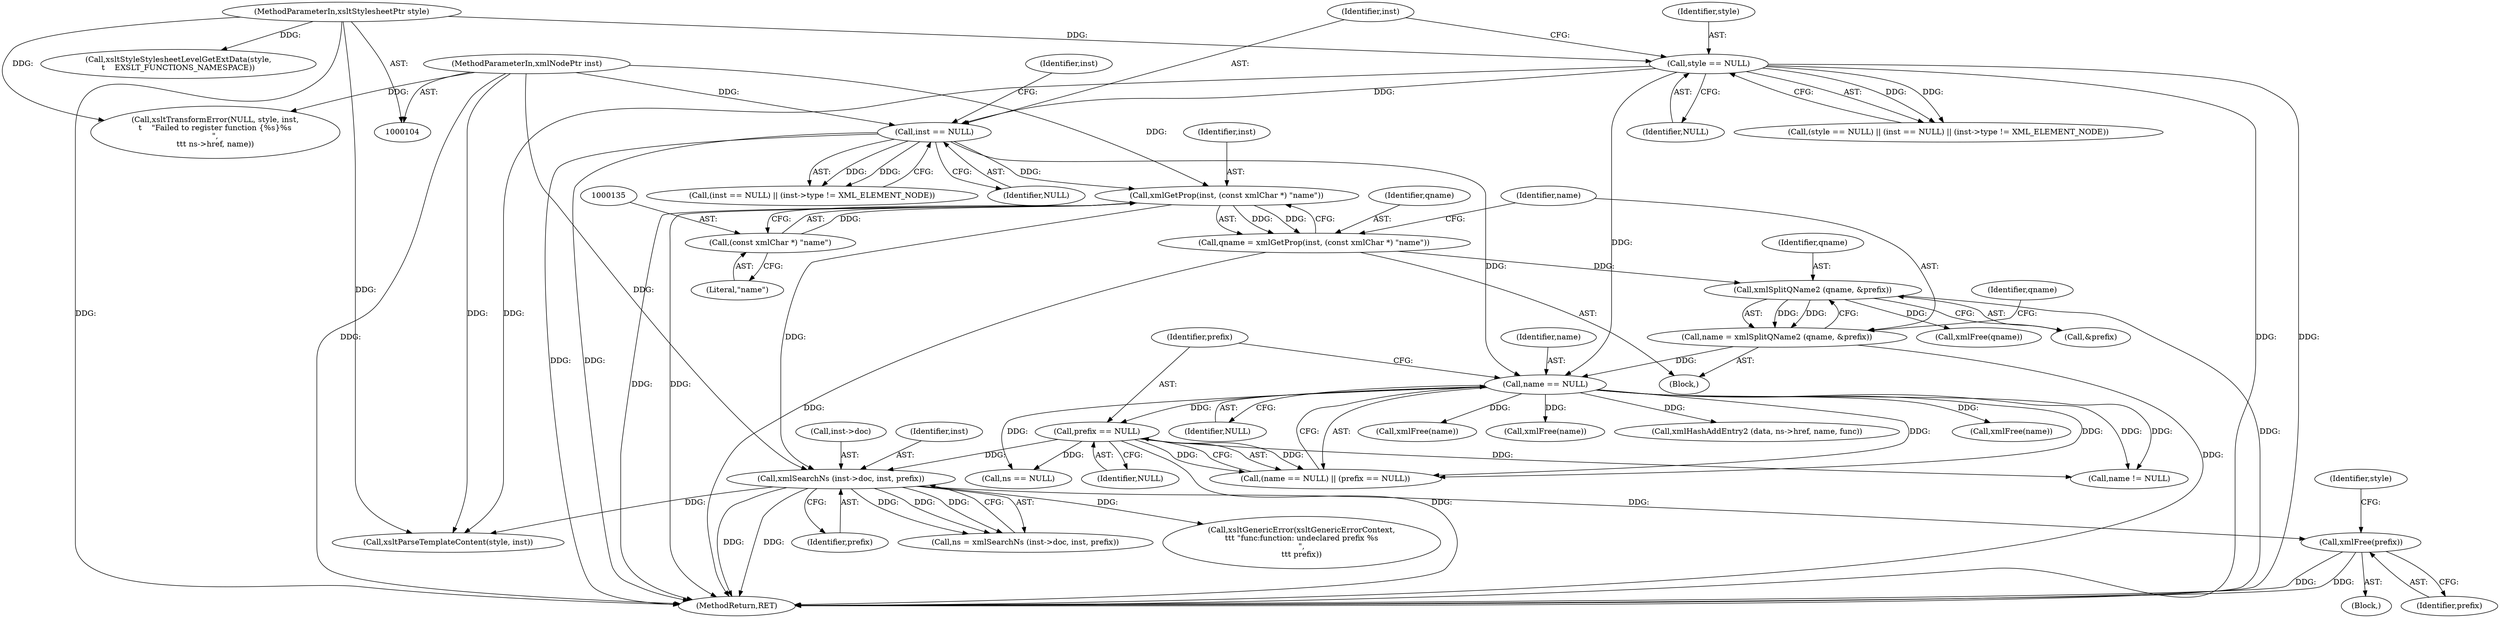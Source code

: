 digraph "0_Chrome_96dbafe288dbe2f0cc45fa3c39daf6d0c37acbab_5@pointer" {
"1000186" [label="(Call,xmlFree(prefix))"];
"1000166" [label="(Call,xmlSearchNs (inst->doc, inst, prefix))"];
"1000132" [label="(Call,xmlGetProp(inst, (const xmlChar *) \"name\"))"];
"1000119" [label="(Call,inst == NULL)"];
"1000106" [label="(MethodParameterIn,xmlNodePtr inst)"];
"1000115" [label="(Call,style == NULL)"];
"1000105" [label="(MethodParameterIn,xsltStylesheetPtr style)"];
"1000134" [label="(Call,(const xmlChar *) \"name\")"];
"1000150" [label="(Call,prefix == NULL)"];
"1000147" [label="(Call,name == NULL)"];
"1000137" [label="(Call,name = xmlSplitQName2 (qname, &prefix))"];
"1000139" [label="(Call,xmlSplitQName2 (qname, &prefix))"];
"1000130" [label="(Call,qname = xmlGetProp(inst, (const xmlChar *) \"name\"))"];
"1000139" [label="(Call,xmlSplitQName2 (qname, &prefix))"];
"1000166" [label="(Call,xmlSearchNs (inst->doc, inst, prefix))"];
"1000188" [label="(Call,xsltParseTemplateContent(style, inst))"];
"1000287" [label="(MethodReturn,RET)"];
"1000128" [label="(Block,)"];
"1000151" [label="(Identifier,prefix)"];
"1000186" [label="(Call,xmlFree(prefix))"];
"1000177" [label="(Call,xsltGenericError(xsltGenericErrorContext,\n\t\t\t \"func:function: undeclared prefix %s\n\",\n\t\t\t prefix))"];
"1000130" [label="(Call,qname = xmlGetProp(inst, (const xmlChar *) \"name\"))"];
"1000137" [label="(Call,name = xmlSplitQName2 (qname, &prefix))"];
"1000167" [label="(Call,inst->doc)"];
"1000143" [label="(Call,xmlFree(qname))"];
"1000249" [label="(Call,xmlFree(name))"];
"1000117" [label="(Identifier,NULL)"];
"1000141" [label="(Call,&prefix)"];
"1000171" [label="(Identifier,prefix)"];
"1000140" [label="(Identifier,qname)"];
"1000189" [label="(Identifier,style)"];
"1000120" [label="(Identifier,inst)"];
"1000164" [label="(Call,ns = xmlSearchNs (inst->doc, inst, prefix))"];
"1000119" [label="(Call,inst == NULL)"];
"1000118" [label="(Call,(inst == NULL) || (inst->type != XML_ELEMENT_NODE))"];
"1000136" [label="(Literal,\"name\")"];
"1000148" [label="(Identifier,name)"];
"1000147" [label="(Call,name == NULL)"];
"1000138" [label="(Identifier,name)"];
"1000146" [label="(Call,(name == NULL) || (prefix == NULL))"];
"1000124" [label="(Identifier,inst)"];
"1000133" [label="(Identifier,inst)"];
"1000131" [label="(Identifier,qname)"];
"1000107" [label="(Block,)"];
"1000187" [label="(Identifier,prefix)"];
"1000106" [label="(MethodParameterIn,xmlNodePtr inst)"];
"1000149" [label="(Identifier,NULL)"];
"1000116" [label="(Identifier,style)"];
"1000238" [label="(Call,xsltStyleStylesheetLevelGetExtData(style,\n\t    EXSLT_FUNCTIONS_NAMESPACE))"];
"1000115" [label="(Call,style == NULL)"];
"1000263" [label="(Call,xsltTransformError(NULL, style, inst,\n\t    \"Failed to register function {%s}%s\n\",\n\t\t\t ns->href, name))"];
"1000134" [label="(Call,(const xmlChar *) \"name\")"];
"1000170" [label="(Identifier,inst)"];
"1000132" [label="(Call,xmlGetProp(inst, (const xmlChar *) \"name\"))"];
"1000114" [label="(Call,(style == NULL) || (inst == NULL) || (inst->type != XML_ELEMENT_NODE))"];
"1000152" [label="(Identifier,NULL)"];
"1000173" [label="(Call,ns == NULL)"];
"1000150" [label="(Call,prefix == NULL)"];
"1000105" [label="(MethodParameterIn,xsltStylesheetPtr style)"];
"1000158" [label="(Call,name != NULL)"];
"1000199" [label="(Call,xmlFree(name))"];
"1000121" [label="(Identifier,NULL)"];
"1000181" [label="(Call,xmlFree(name))"];
"1000144" [label="(Identifier,qname)"];
"1000254" [label="(Call,xmlHashAddEntry2 (data, ns->href, name, func))"];
"1000186" -> "1000107"  [label="AST: "];
"1000186" -> "1000187"  [label="CFG: "];
"1000187" -> "1000186"  [label="AST: "];
"1000189" -> "1000186"  [label="CFG: "];
"1000186" -> "1000287"  [label="DDG: "];
"1000186" -> "1000287"  [label="DDG: "];
"1000166" -> "1000186"  [label="DDG: "];
"1000166" -> "1000164"  [label="AST: "];
"1000166" -> "1000171"  [label="CFG: "];
"1000167" -> "1000166"  [label="AST: "];
"1000170" -> "1000166"  [label="AST: "];
"1000171" -> "1000166"  [label="AST: "];
"1000164" -> "1000166"  [label="CFG: "];
"1000166" -> "1000287"  [label="DDG: "];
"1000166" -> "1000287"  [label="DDG: "];
"1000166" -> "1000164"  [label="DDG: "];
"1000166" -> "1000164"  [label="DDG: "];
"1000166" -> "1000164"  [label="DDG: "];
"1000132" -> "1000166"  [label="DDG: "];
"1000106" -> "1000166"  [label="DDG: "];
"1000150" -> "1000166"  [label="DDG: "];
"1000166" -> "1000177"  [label="DDG: "];
"1000166" -> "1000188"  [label="DDG: "];
"1000132" -> "1000130"  [label="AST: "];
"1000132" -> "1000134"  [label="CFG: "];
"1000133" -> "1000132"  [label="AST: "];
"1000134" -> "1000132"  [label="AST: "];
"1000130" -> "1000132"  [label="CFG: "];
"1000132" -> "1000287"  [label="DDG: "];
"1000132" -> "1000287"  [label="DDG: "];
"1000132" -> "1000130"  [label="DDG: "];
"1000132" -> "1000130"  [label="DDG: "];
"1000119" -> "1000132"  [label="DDG: "];
"1000106" -> "1000132"  [label="DDG: "];
"1000134" -> "1000132"  [label="DDG: "];
"1000119" -> "1000118"  [label="AST: "];
"1000119" -> "1000121"  [label="CFG: "];
"1000120" -> "1000119"  [label="AST: "];
"1000121" -> "1000119"  [label="AST: "];
"1000124" -> "1000119"  [label="CFG: "];
"1000118" -> "1000119"  [label="CFG: "];
"1000119" -> "1000287"  [label="DDG: "];
"1000119" -> "1000287"  [label="DDG: "];
"1000119" -> "1000118"  [label="DDG: "];
"1000119" -> "1000118"  [label="DDG: "];
"1000106" -> "1000119"  [label="DDG: "];
"1000115" -> "1000119"  [label="DDG: "];
"1000119" -> "1000147"  [label="DDG: "];
"1000106" -> "1000104"  [label="AST: "];
"1000106" -> "1000287"  [label="DDG: "];
"1000106" -> "1000188"  [label="DDG: "];
"1000106" -> "1000263"  [label="DDG: "];
"1000115" -> "1000114"  [label="AST: "];
"1000115" -> "1000117"  [label="CFG: "];
"1000116" -> "1000115"  [label="AST: "];
"1000117" -> "1000115"  [label="AST: "];
"1000120" -> "1000115"  [label="CFG: "];
"1000114" -> "1000115"  [label="CFG: "];
"1000115" -> "1000287"  [label="DDG: "];
"1000115" -> "1000287"  [label="DDG: "];
"1000115" -> "1000114"  [label="DDG: "];
"1000115" -> "1000114"  [label="DDG: "];
"1000105" -> "1000115"  [label="DDG: "];
"1000115" -> "1000147"  [label="DDG: "];
"1000115" -> "1000188"  [label="DDG: "];
"1000105" -> "1000104"  [label="AST: "];
"1000105" -> "1000287"  [label="DDG: "];
"1000105" -> "1000188"  [label="DDG: "];
"1000105" -> "1000238"  [label="DDG: "];
"1000105" -> "1000263"  [label="DDG: "];
"1000134" -> "1000136"  [label="CFG: "];
"1000135" -> "1000134"  [label="AST: "];
"1000136" -> "1000134"  [label="AST: "];
"1000150" -> "1000146"  [label="AST: "];
"1000150" -> "1000152"  [label="CFG: "];
"1000151" -> "1000150"  [label="AST: "];
"1000152" -> "1000150"  [label="AST: "];
"1000146" -> "1000150"  [label="CFG: "];
"1000150" -> "1000287"  [label="DDG: "];
"1000150" -> "1000146"  [label="DDG: "];
"1000150" -> "1000146"  [label="DDG: "];
"1000147" -> "1000150"  [label="DDG: "];
"1000150" -> "1000158"  [label="DDG: "];
"1000150" -> "1000173"  [label="DDG: "];
"1000147" -> "1000146"  [label="AST: "];
"1000147" -> "1000149"  [label="CFG: "];
"1000148" -> "1000147"  [label="AST: "];
"1000149" -> "1000147"  [label="AST: "];
"1000151" -> "1000147"  [label="CFG: "];
"1000146" -> "1000147"  [label="CFG: "];
"1000147" -> "1000146"  [label="DDG: "];
"1000147" -> "1000146"  [label="DDG: "];
"1000137" -> "1000147"  [label="DDG: "];
"1000147" -> "1000158"  [label="DDG: "];
"1000147" -> "1000158"  [label="DDG: "];
"1000147" -> "1000173"  [label="DDG: "];
"1000147" -> "1000181"  [label="DDG: "];
"1000147" -> "1000199"  [label="DDG: "];
"1000147" -> "1000249"  [label="DDG: "];
"1000147" -> "1000254"  [label="DDG: "];
"1000137" -> "1000128"  [label="AST: "];
"1000137" -> "1000139"  [label="CFG: "];
"1000138" -> "1000137"  [label="AST: "];
"1000139" -> "1000137"  [label="AST: "];
"1000144" -> "1000137"  [label="CFG: "];
"1000137" -> "1000287"  [label="DDG: "];
"1000139" -> "1000137"  [label="DDG: "];
"1000139" -> "1000137"  [label="DDG: "];
"1000139" -> "1000141"  [label="CFG: "];
"1000140" -> "1000139"  [label="AST: "];
"1000141" -> "1000139"  [label="AST: "];
"1000139" -> "1000287"  [label="DDG: "];
"1000130" -> "1000139"  [label="DDG: "];
"1000139" -> "1000143"  [label="DDG: "];
"1000130" -> "1000128"  [label="AST: "];
"1000131" -> "1000130"  [label="AST: "];
"1000138" -> "1000130"  [label="CFG: "];
"1000130" -> "1000287"  [label="DDG: "];
}
